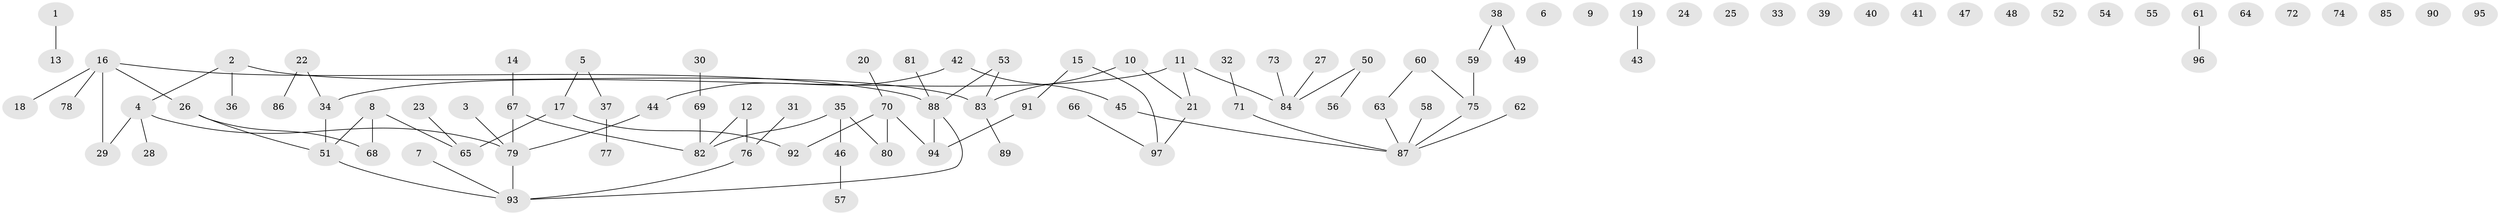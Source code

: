 // coarse degree distribution, {0: 0.30434782608695654, 2: 0.13043478260869565, 1: 0.30434782608695654, 7: 0.028985507246376812, 3: 0.14492753623188406, 4: 0.028985507246376812, 6: 0.014492753623188406, 5: 0.043478260869565216}
// Generated by graph-tools (version 1.1) at 2025/23/03/03/25 07:23:27]
// undirected, 97 vertices, 84 edges
graph export_dot {
graph [start="1"]
  node [color=gray90,style=filled];
  1;
  2;
  3;
  4;
  5;
  6;
  7;
  8;
  9;
  10;
  11;
  12;
  13;
  14;
  15;
  16;
  17;
  18;
  19;
  20;
  21;
  22;
  23;
  24;
  25;
  26;
  27;
  28;
  29;
  30;
  31;
  32;
  33;
  34;
  35;
  36;
  37;
  38;
  39;
  40;
  41;
  42;
  43;
  44;
  45;
  46;
  47;
  48;
  49;
  50;
  51;
  52;
  53;
  54;
  55;
  56;
  57;
  58;
  59;
  60;
  61;
  62;
  63;
  64;
  65;
  66;
  67;
  68;
  69;
  70;
  71;
  72;
  73;
  74;
  75;
  76;
  77;
  78;
  79;
  80;
  81;
  82;
  83;
  84;
  85;
  86;
  87;
  88;
  89;
  90;
  91;
  92;
  93;
  94;
  95;
  96;
  97;
  1 -- 13;
  2 -- 4;
  2 -- 36;
  2 -- 83;
  3 -- 79;
  4 -- 28;
  4 -- 29;
  4 -- 79;
  5 -- 17;
  5 -- 37;
  7 -- 93;
  8 -- 51;
  8 -- 65;
  8 -- 68;
  10 -- 21;
  10 -- 83;
  11 -- 21;
  11 -- 34;
  11 -- 84;
  12 -- 76;
  12 -- 82;
  14 -- 67;
  15 -- 91;
  15 -- 97;
  16 -- 18;
  16 -- 26;
  16 -- 29;
  16 -- 78;
  16 -- 88;
  17 -- 65;
  17 -- 92;
  19 -- 43;
  20 -- 70;
  21 -- 97;
  22 -- 34;
  22 -- 86;
  23 -- 65;
  26 -- 51;
  26 -- 68;
  27 -- 84;
  30 -- 69;
  31 -- 76;
  32 -- 71;
  34 -- 51;
  35 -- 46;
  35 -- 80;
  35 -- 82;
  37 -- 77;
  38 -- 49;
  38 -- 59;
  42 -- 44;
  42 -- 45;
  44 -- 79;
  45 -- 87;
  46 -- 57;
  50 -- 56;
  50 -- 84;
  51 -- 93;
  53 -- 83;
  53 -- 88;
  58 -- 87;
  59 -- 75;
  60 -- 63;
  60 -- 75;
  61 -- 96;
  62 -- 87;
  63 -- 87;
  66 -- 97;
  67 -- 79;
  67 -- 82;
  69 -- 82;
  70 -- 80;
  70 -- 92;
  70 -- 94;
  71 -- 87;
  73 -- 84;
  75 -- 87;
  76 -- 93;
  79 -- 93;
  81 -- 88;
  83 -- 89;
  88 -- 93;
  88 -- 94;
  91 -- 94;
}
